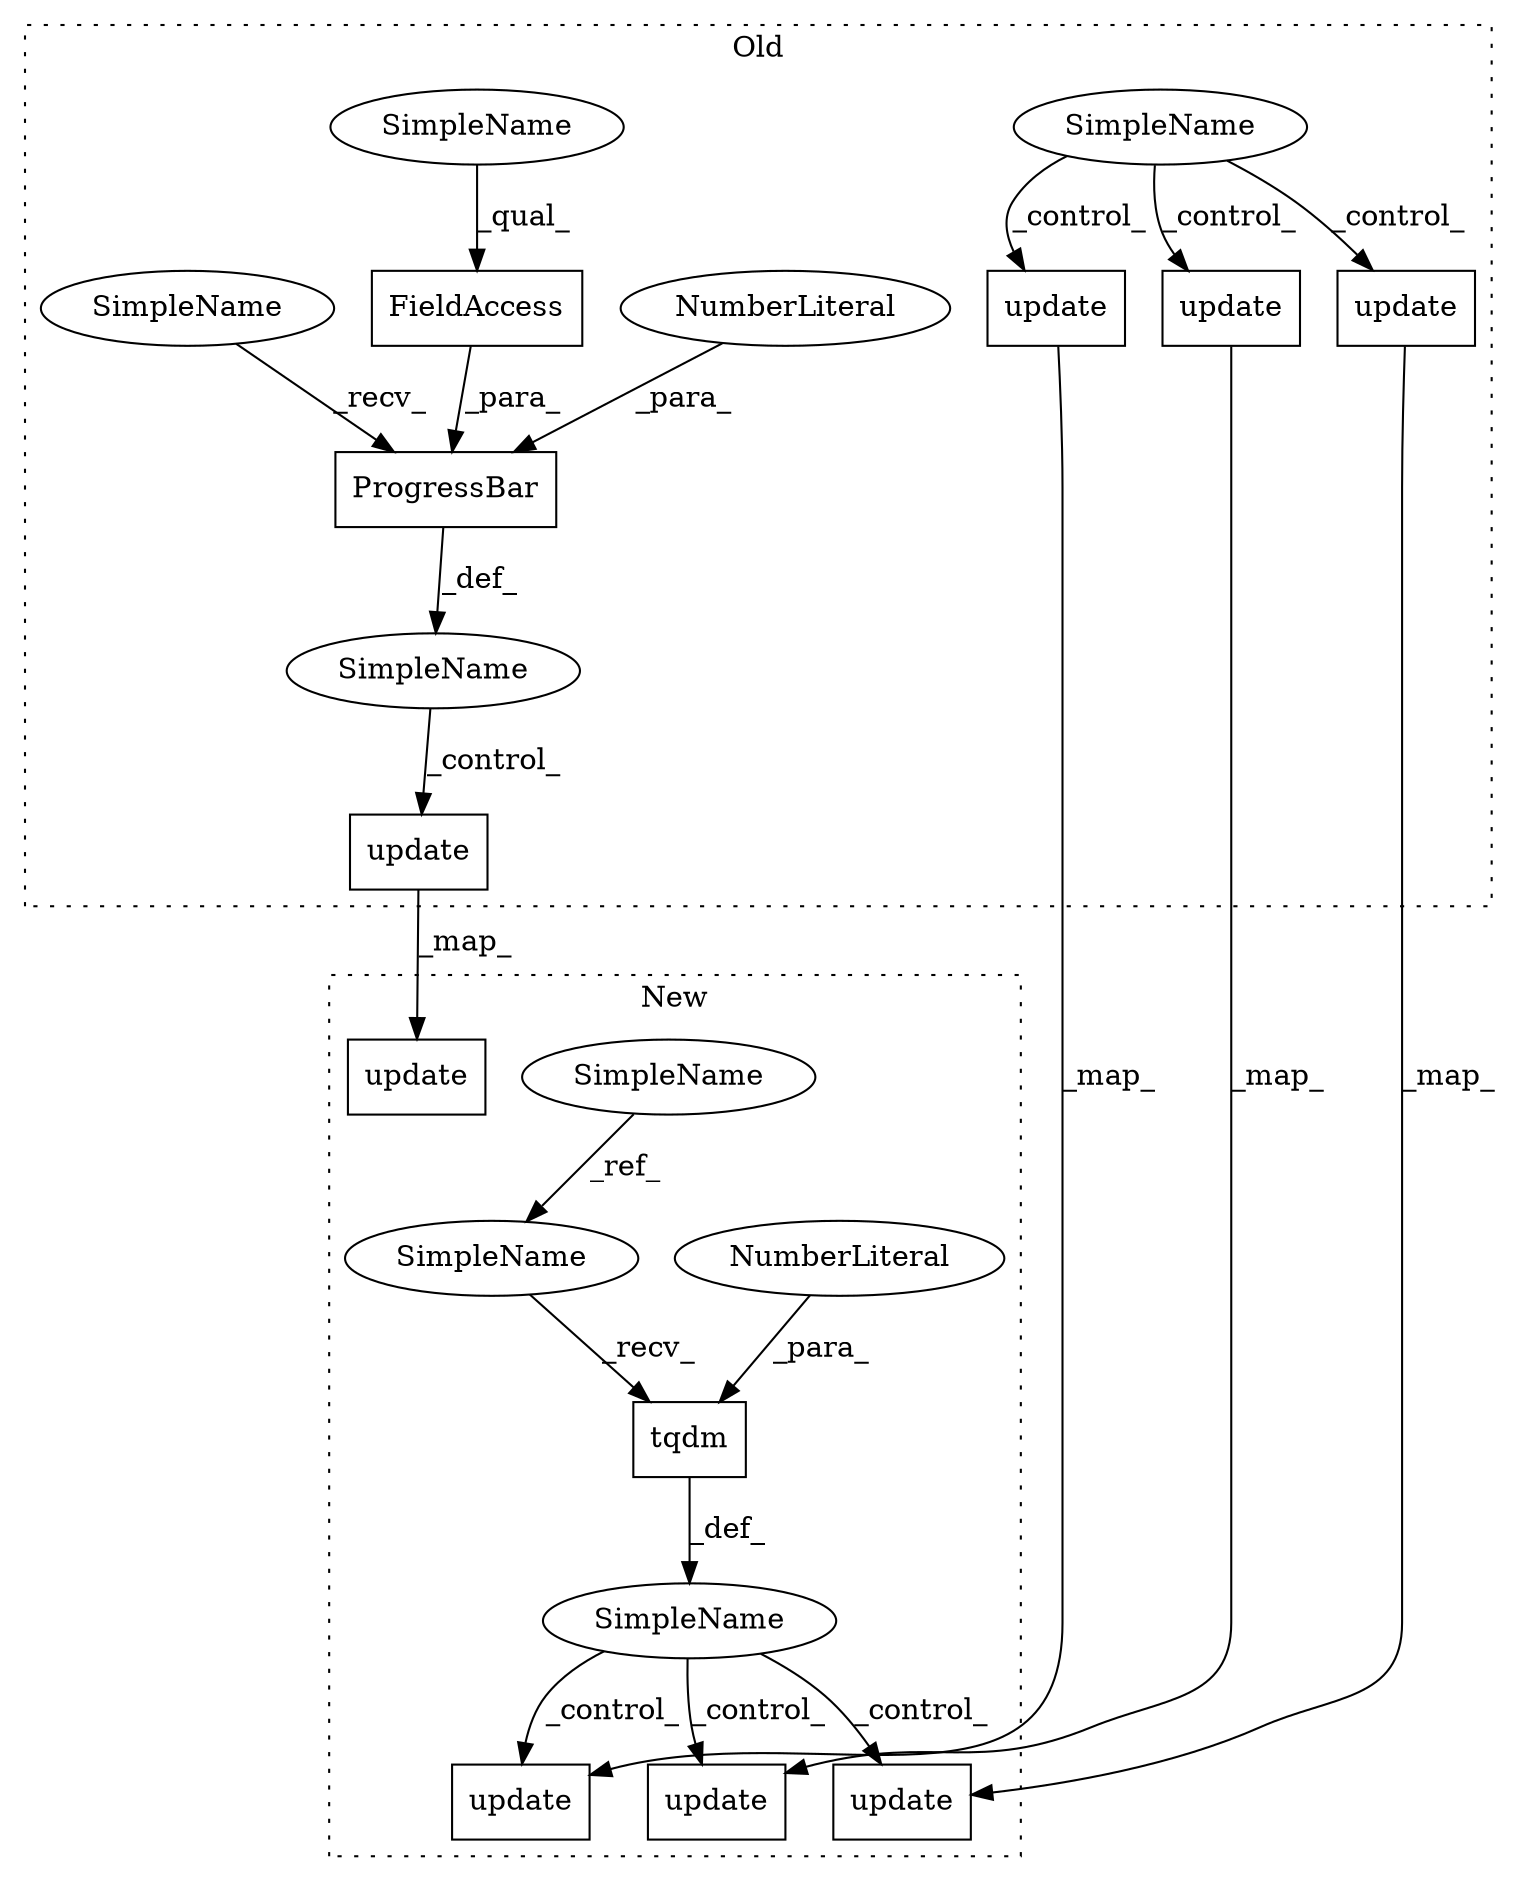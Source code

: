 digraph G {
subgraph cluster0 {
1 [label="update" a="32" s="2323,2331" l="7,1" shape="box"];
4 [label="SimpleName" a="42" s="" l="" shape="ellipse"];
6 [label="update" a="32" s="2653,2661" l="7,1" shape="box"];
10 [label="FieldAccess" a="22" s="3887" l="23" shape="box"];
11 [label="ProgressBar" a="32" s="3873,3910" l="12,1" shape="box"];
12 [label="NumberLiteral" a="34" s="3885" l="1" shape="ellipse"];
14 [label="update" a="32" s="2432,2440" l="7,1" shape="box"];
15 [label="SimpleName" a="42" s="" l="" shape="ellipse"];
16 [label="update" a="32" s="4288,4296" l="7,1" shape="box"];
19 [label="SimpleName" a="42" s="3887" l="11" shape="ellipse"];
20 [label="SimpleName" a="42" s="3861" l="11" shape="ellipse"];
label = "Old";
style="dotted";
}
subgraph cluster1 {
2 [label="update" a="32" s="2125,2133" l="7,1" shape="box"];
3 [label="SimpleName" a="42" s="" l="" shape="ellipse"];
5 [label="update" a="32" s="2470,2478" l="7,1" shape="box"];
7 [label="tqdm" a="32" s="1159,1165" l="5,1" shape="box"];
8 [label="NumberLiteral" a="34" s="1164" l="1" shape="ellipse"];
9 [label="SimpleName" a="42" s="818" l="4" shape="ellipse"];
13 [label="update" a="32" s="2252,2260" l="7,1" shape="box"];
17 [label="update" a="32" s="4018,4026" l="7,1" shape="box"];
18 [label="SimpleName" a="42" s="1154" l="4" shape="ellipse"];
label = "New";
style="dotted";
}
1 -> 2 [label="_map_"];
3 -> 5 [label="_control_"];
3 -> 13 [label="_control_"];
3 -> 2 [label="_control_"];
4 -> 1 [label="_control_"];
4 -> 6 [label="_control_"];
4 -> 14 [label="_control_"];
6 -> 5 [label="_map_"];
7 -> 3 [label="_def_"];
8 -> 7 [label="_para_"];
9 -> 18 [label="_ref_"];
10 -> 11 [label="_para_"];
11 -> 15 [label="_def_"];
12 -> 11 [label="_para_"];
14 -> 13 [label="_map_"];
15 -> 16 [label="_control_"];
16 -> 17 [label="_map_"];
18 -> 7 [label="_recv_"];
19 -> 10 [label="_qual_"];
20 -> 11 [label="_recv_"];
}